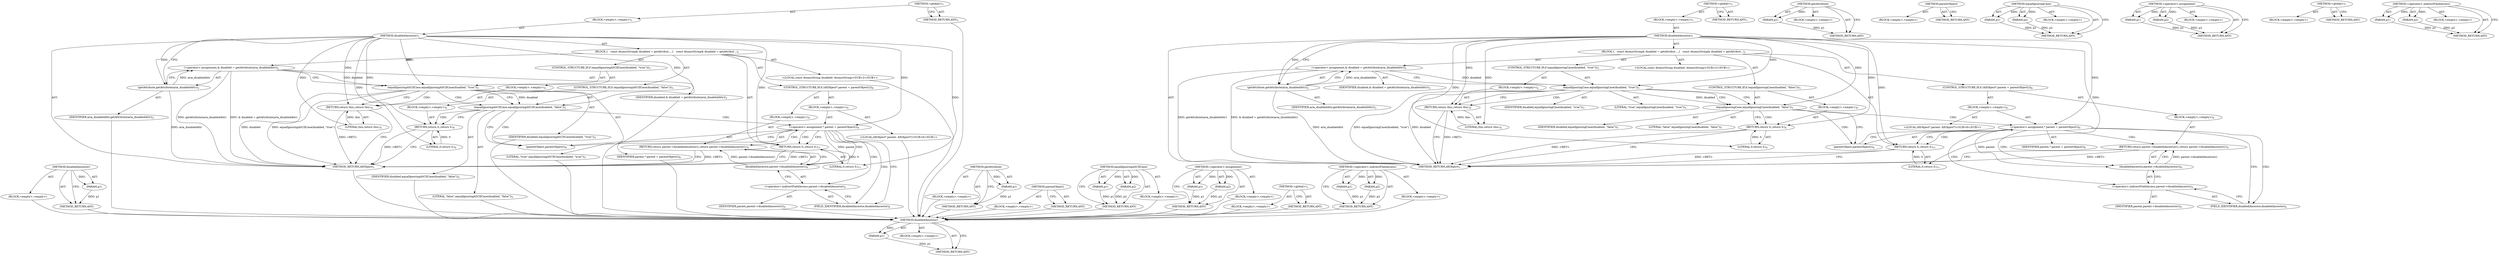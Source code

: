 digraph "&lt;operator&gt;.indirectFieldAccess" {
vulnerable_87 [label=<(METHOD,disabledAncestor)>];
vulnerable_88 [label=<(PARAM,p1)>];
vulnerable_89 [label=<(BLOCK,&lt;empty&gt;,&lt;empty&gt;)>];
vulnerable_90 [label=<(METHOD_RETURN,ANY)>];
vulnerable_6 [label=<(METHOD,&lt;global&gt;)<SUB>1</SUB>>];
vulnerable_7 [label=<(BLOCK,&lt;empty&gt;,&lt;empty&gt;)<SUB>1</SUB>>];
vulnerable_8 [label=<(METHOD,disabledAncestor)<SUB>1</SUB>>];
vulnerable_9 [label=<(BLOCK,{
   const AtomicString&amp; disabled = getAttribut...,{
   const AtomicString&amp; disabled = getAttribut...)<SUB>1</SUB>>];
vulnerable_10 [label="<(LOCAL,const AtomicString disabled: AtomicString)<SUB>2</SUB>>"];
vulnerable_11 [label=<(&lt;operator&gt;.assignment,&amp; disabled = getAttribute(aria_disabledAttr))<SUB>2</SUB>>];
vulnerable_12 [label=<(IDENTIFIER,disabled,&amp; disabled = getAttribute(aria_disabledAttr))<SUB>2</SUB>>];
vulnerable_13 [label=<(getAttribute,getAttribute(aria_disabledAttr))<SUB>2</SUB>>];
vulnerable_14 [label=<(IDENTIFIER,aria_disabledAttr,getAttribute(aria_disabledAttr))<SUB>2</SUB>>];
vulnerable_15 [label=<(CONTROL_STRUCTURE,IF,if (equalIgnoringCase(disabled, &quot;true&quot;)))<SUB>3</SUB>>];
vulnerable_16 [label=<(equalIgnoringCase,equalIgnoringCase(disabled, &quot;true&quot;))<SUB>3</SUB>>];
vulnerable_17 [label=<(IDENTIFIER,disabled,equalIgnoringCase(disabled, &quot;true&quot;))<SUB>3</SUB>>];
vulnerable_18 [label=<(LITERAL,&quot;true&quot;,equalIgnoringCase(disabled, &quot;true&quot;))<SUB>3</SUB>>];
vulnerable_19 [label=<(BLOCK,&lt;empty&gt;,&lt;empty&gt;)<SUB>4</SUB>>];
vulnerable_20 [label=<(RETURN,return this;,return this;)<SUB>4</SUB>>];
vulnerable_21 [label=<(LITERAL,this,return this;)<SUB>4</SUB>>];
vulnerable_22 [label=<(CONTROL_STRUCTURE,IF,if (equalIgnoringCase(disabled, &quot;false&quot;)))<SUB>5</SUB>>];
vulnerable_23 [label=<(equalIgnoringCase,equalIgnoringCase(disabled, &quot;false&quot;))<SUB>5</SUB>>];
vulnerable_24 [label=<(IDENTIFIER,disabled,equalIgnoringCase(disabled, &quot;false&quot;))<SUB>5</SUB>>];
vulnerable_25 [label=<(LITERAL,&quot;false&quot;,equalIgnoringCase(disabled, &quot;false&quot;))<SUB>5</SUB>>];
vulnerable_26 [label=<(BLOCK,&lt;empty&gt;,&lt;empty&gt;)<SUB>6</SUB>>];
vulnerable_27 [label=<(RETURN,return 0;,return 0;)<SUB>6</SUB>>];
vulnerable_28 [label=<(LITERAL,0,return 0;)<SUB>6</SUB>>];
vulnerable_29 [label=<(CONTROL_STRUCTURE,IF,if (AXObject* parent = parentObject()))<SUB>8</SUB>>];
vulnerable_30 [label=<(BLOCK,&lt;empty&gt;,&lt;empty&gt;)<SUB>8</SUB>>];
vulnerable_31 [label="<(LOCAL,AXObject* parent: AXObject*)<SUB>8</SUB>>"];
vulnerable_32 [label=<(&lt;operator&gt;.assignment,* parent = parentObject())<SUB>8</SUB>>];
vulnerable_33 [label=<(IDENTIFIER,parent,* parent = parentObject())<SUB>8</SUB>>];
vulnerable_34 [label=<(parentObject,parentObject())<SUB>8</SUB>>];
vulnerable_35 [label=<(BLOCK,&lt;empty&gt;,&lt;empty&gt;)<SUB>9</SUB>>];
vulnerable_36 [label=<(RETURN,return parent-&gt;disabledAncestor();,return parent-&gt;disabledAncestor();)<SUB>9</SUB>>];
vulnerable_37 [label=<(disabledAncestor,parent-&gt;disabledAncestor())<SUB>9</SUB>>];
vulnerable_38 [label=<(&lt;operator&gt;.indirectFieldAccess,parent-&gt;disabledAncestor)<SUB>9</SUB>>];
vulnerable_39 [label=<(IDENTIFIER,parent,parent-&gt;disabledAncestor())<SUB>9</SUB>>];
vulnerable_40 [label=<(FIELD_IDENTIFIER,disabledAncestor,disabledAncestor)<SUB>9</SUB>>];
vulnerable_41 [label=<(RETURN,return 0;,return 0;)<SUB>11</SUB>>];
vulnerable_42 [label=<(LITERAL,0,return 0;)<SUB>11</SUB>>];
vulnerable_43 [label=<(METHOD_RETURN,AXObject)<SUB>1</SUB>>];
vulnerable_45 [label=<(METHOD_RETURN,ANY)<SUB>1</SUB>>];
vulnerable_75 [label=<(METHOD,getAttribute)>];
vulnerable_76 [label=<(PARAM,p1)>];
vulnerable_77 [label=<(BLOCK,&lt;empty&gt;,&lt;empty&gt;)>];
vulnerable_78 [label=<(METHOD_RETURN,ANY)>];
vulnerable_84 [label=<(METHOD,parentObject)>];
vulnerable_85 [label=<(BLOCK,&lt;empty&gt;,&lt;empty&gt;)>];
vulnerable_86 [label=<(METHOD_RETURN,ANY)>];
vulnerable_79 [label=<(METHOD,equalIgnoringCase)>];
vulnerable_80 [label=<(PARAM,p1)>];
vulnerable_81 [label=<(PARAM,p2)>];
vulnerable_82 [label=<(BLOCK,&lt;empty&gt;,&lt;empty&gt;)>];
vulnerable_83 [label=<(METHOD_RETURN,ANY)>];
vulnerable_70 [label=<(METHOD,&lt;operator&gt;.assignment)>];
vulnerable_71 [label=<(PARAM,p1)>];
vulnerable_72 [label=<(PARAM,p2)>];
vulnerable_73 [label=<(BLOCK,&lt;empty&gt;,&lt;empty&gt;)>];
vulnerable_74 [label=<(METHOD_RETURN,ANY)>];
vulnerable_64 [label=<(METHOD,&lt;global&gt;)<SUB>1</SUB>>];
vulnerable_65 [label=<(BLOCK,&lt;empty&gt;,&lt;empty&gt;)>];
vulnerable_66 [label=<(METHOD_RETURN,ANY)>];
vulnerable_91 [label=<(METHOD,&lt;operator&gt;.indirectFieldAccess)>];
vulnerable_92 [label=<(PARAM,p1)>];
vulnerable_93 [label=<(PARAM,p2)>];
vulnerable_94 [label=<(BLOCK,&lt;empty&gt;,&lt;empty&gt;)>];
vulnerable_95 [label=<(METHOD_RETURN,ANY)>];
fixed_87 [label=<(METHOD,disabledAncestor)>];
fixed_88 [label=<(PARAM,p1)>];
fixed_89 [label=<(BLOCK,&lt;empty&gt;,&lt;empty&gt;)>];
fixed_90 [label=<(METHOD_RETURN,ANY)>];
fixed_6 [label=<(METHOD,&lt;global&gt;)<SUB>1</SUB>>];
fixed_7 [label=<(BLOCK,&lt;empty&gt;,&lt;empty&gt;)<SUB>1</SUB>>];
fixed_8 [label=<(METHOD,disabledAncestor)<SUB>1</SUB>>];
fixed_9 [label=<(BLOCK,{
   const AtomicString&amp; disabled = getAttribut...,{
   const AtomicString&amp; disabled = getAttribut...)<SUB>1</SUB>>];
fixed_10 [label="<(LOCAL,const AtomicString disabled: AtomicString)<SUB>2</SUB>>"];
fixed_11 [label=<(&lt;operator&gt;.assignment,&amp; disabled = getAttribute(aria_disabledAttr))<SUB>2</SUB>>];
fixed_12 [label=<(IDENTIFIER,disabled,&amp; disabled = getAttribute(aria_disabledAttr))<SUB>2</SUB>>];
fixed_13 [label=<(getAttribute,getAttribute(aria_disabledAttr))<SUB>2</SUB>>];
fixed_14 [label=<(IDENTIFIER,aria_disabledAttr,getAttribute(aria_disabledAttr))<SUB>2</SUB>>];
fixed_15 [label=<(CONTROL_STRUCTURE,IF,if (equalIgnoringASCIICase(disabled, &quot;true&quot;)))<SUB>3</SUB>>];
fixed_16 [label=<(equalIgnoringASCIICase,equalIgnoringASCIICase(disabled, &quot;true&quot;))<SUB>3</SUB>>];
fixed_17 [label=<(IDENTIFIER,disabled,equalIgnoringASCIICase(disabled, &quot;true&quot;))<SUB>3</SUB>>];
fixed_18 [label=<(LITERAL,&quot;true&quot;,equalIgnoringASCIICase(disabled, &quot;true&quot;))<SUB>3</SUB>>];
fixed_19 [label=<(BLOCK,&lt;empty&gt;,&lt;empty&gt;)<SUB>4</SUB>>];
fixed_20 [label=<(RETURN,return this;,return this;)<SUB>4</SUB>>];
fixed_21 [label=<(LITERAL,this,return this;)<SUB>4</SUB>>];
fixed_22 [label=<(CONTROL_STRUCTURE,IF,if (equalIgnoringASCIICase(disabled, &quot;false&quot;)))<SUB>5</SUB>>];
fixed_23 [label=<(equalIgnoringASCIICase,equalIgnoringASCIICase(disabled, &quot;false&quot;))<SUB>5</SUB>>];
fixed_24 [label=<(IDENTIFIER,disabled,equalIgnoringASCIICase(disabled, &quot;false&quot;))<SUB>5</SUB>>];
fixed_25 [label=<(LITERAL,&quot;false&quot;,equalIgnoringASCIICase(disabled, &quot;false&quot;))<SUB>5</SUB>>];
fixed_26 [label=<(BLOCK,&lt;empty&gt;,&lt;empty&gt;)<SUB>6</SUB>>];
fixed_27 [label=<(RETURN,return 0;,return 0;)<SUB>6</SUB>>];
fixed_28 [label=<(LITERAL,0,return 0;)<SUB>6</SUB>>];
fixed_29 [label=<(CONTROL_STRUCTURE,IF,if (AXObject* parent = parentObject()))<SUB>8</SUB>>];
fixed_30 [label=<(BLOCK,&lt;empty&gt;,&lt;empty&gt;)<SUB>8</SUB>>];
fixed_31 [label="<(LOCAL,AXObject* parent: AXObject*)<SUB>8</SUB>>"];
fixed_32 [label=<(&lt;operator&gt;.assignment,* parent = parentObject())<SUB>8</SUB>>];
fixed_33 [label=<(IDENTIFIER,parent,* parent = parentObject())<SUB>8</SUB>>];
fixed_34 [label=<(parentObject,parentObject())<SUB>8</SUB>>];
fixed_35 [label=<(BLOCK,&lt;empty&gt;,&lt;empty&gt;)<SUB>9</SUB>>];
fixed_36 [label=<(RETURN,return parent-&gt;disabledAncestor();,return parent-&gt;disabledAncestor();)<SUB>9</SUB>>];
fixed_37 [label=<(disabledAncestor,parent-&gt;disabledAncestor())<SUB>9</SUB>>];
fixed_38 [label=<(&lt;operator&gt;.indirectFieldAccess,parent-&gt;disabledAncestor)<SUB>9</SUB>>];
fixed_39 [label=<(IDENTIFIER,parent,parent-&gt;disabledAncestor())<SUB>9</SUB>>];
fixed_40 [label=<(FIELD_IDENTIFIER,disabledAncestor,disabledAncestor)<SUB>9</SUB>>];
fixed_41 [label=<(RETURN,return 0;,return 0;)<SUB>11</SUB>>];
fixed_42 [label=<(LITERAL,0,return 0;)<SUB>11</SUB>>];
fixed_43 [label=<(METHOD_RETURN,AXObject)<SUB>1</SUB>>];
fixed_45 [label=<(METHOD_RETURN,ANY)<SUB>1</SUB>>];
fixed_75 [label=<(METHOD,getAttribute)>];
fixed_76 [label=<(PARAM,p1)>];
fixed_77 [label=<(BLOCK,&lt;empty&gt;,&lt;empty&gt;)>];
fixed_78 [label=<(METHOD_RETURN,ANY)>];
fixed_84 [label=<(METHOD,parentObject)>];
fixed_85 [label=<(BLOCK,&lt;empty&gt;,&lt;empty&gt;)>];
fixed_86 [label=<(METHOD_RETURN,ANY)>];
fixed_79 [label=<(METHOD,equalIgnoringASCIICase)>];
fixed_80 [label=<(PARAM,p1)>];
fixed_81 [label=<(PARAM,p2)>];
fixed_82 [label=<(BLOCK,&lt;empty&gt;,&lt;empty&gt;)>];
fixed_83 [label=<(METHOD_RETURN,ANY)>];
fixed_70 [label=<(METHOD,&lt;operator&gt;.assignment)>];
fixed_71 [label=<(PARAM,p1)>];
fixed_72 [label=<(PARAM,p2)>];
fixed_73 [label=<(BLOCK,&lt;empty&gt;,&lt;empty&gt;)>];
fixed_74 [label=<(METHOD_RETURN,ANY)>];
fixed_64 [label=<(METHOD,&lt;global&gt;)<SUB>1</SUB>>];
fixed_65 [label=<(BLOCK,&lt;empty&gt;,&lt;empty&gt;)>];
fixed_66 [label=<(METHOD_RETURN,ANY)>];
fixed_91 [label=<(METHOD,&lt;operator&gt;.indirectFieldAccess)>];
fixed_92 [label=<(PARAM,p1)>];
fixed_93 [label=<(PARAM,p2)>];
fixed_94 [label=<(BLOCK,&lt;empty&gt;,&lt;empty&gt;)>];
fixed_95 [label=<(METHOD_RETURN,ANY)>];
vulnerable_87 -> vulnerable_88  [key=0, label="AST: "];
vulnerable_87 -> vulnerable_88  [key=1, label="DDG: "];
vulnerable_87 -> vulnerable_89  [key=0, label="AST: "];
vulnerable_87 -> vulnerable_90  [key=0, label="AST: "];
vulnerable_87 -> vulnerable_90  [key=1, label="CFG: "];
vulnerable_88 -> vulnerable_90  [key=0, label="DDG: p1"];
vulnerable_6 -> vulnerable_7  [key=0, label="AST: "];
vulnerable_6 -> vulnerable_45  [key=0, label="AST: "];
vulnerable_6 -> vulnerable_45  [key=1, label="CFG: "];
vulnerable_7 -> vulnerable_8  [key=0, label="AST: "];
vulnerable_8 -> vulnerable_9  [key=0, label="AST: "];
vulnerable_8 -> vulnerable_43  [key=0, label="AST: "];
vulnerable_8 -> vulnerable_13  [key=0, label="CFG: "];
vulnerable_8 -> vulnerable_13  [key=1, label="DDG: "];
vulnerable_8 -> vulnerable_41  [key=0, label="DDG: "];
vulnerable_8 -> vulnerable_42  [key=0, label="DDG: "];
vulnerable_8 -> vulnerable_16  [key=0, label="DDG: "];
vulnerable_8 -> vulnerable_20  [key=0, label="DDG: "];
vulnerable_8 -> vulnerable_23  [key=0, label="DDG: "];
vulnerable_8 -> vulnerable_27  [key=0, label="DDG: "];
vulnerable_8 -> vulnerable_32  [key=0, label="DDG: "];
vulnerable_8 -> vulnerable_21  [key=0, label="DDG: "];
vulnerable_8 -> vulnerable_28  [key=0, label="DDG: "];
vulnerable_9 -> vulnerable_10  [key=0, label="AST: "];
vulnerable_9 -> vulnerable_11  [key=0, label="AST: "];
vulnerable_9 -> vulnerable_15  [key=0, label="AST: "];
vulnerable_9 -> vulnerable_22  [key=0, label="AST: "];
vulnerable_9 -> vulnerable_29  [key=0, label="AST: "];
vulnerable_9 -> vulnerable_41  [key=0, label="AST: "];
vulnerable_11 -> vulnerable_12  [key=0, label="AST: "];
vulnerable_11 -> vulnerable_13  [key=0, label="AST: "];
vulnerable_11 -> vulnerable_16  [key=0, label="CFG: "];
vulnerable_11 -> vulnerable_16  [key=1, label="DDG: disabled"];
vulnerable_11 -> vulnerable_43  [key=0, label="DDG: getAttribute(aria_disabledAttr)"];
vulnerable_11 -> vulnerable_43  [key=1, label="DDG: &amp; disabled = getAttribute(aria_disabledAttr)"];
vulnerable_13 -> vulnerable_14  [key=0, label="AST: "];
vulnerable_13 -> vulnerable_11  [key=0, label="CFG: "];
vulnerable_13 -> vulnerable_11  [key=1, label="DDG: aria_disabledAttr"];
vulnerable_13 -> vulnerable_43  [key=0, label="DDG: aria_disabledAttr"];
vulnerable_15 -> vulnerable_16  [key=0, label="AST: "];
vulnerable_15 -> vulnerable_19  [key=0, label="AST: "];
vulnerable_16 -> vulnerable_17  [key=0, label="AST: "];
vulnerable_16 -> vulnerable_18  [key=0, label="AST: "];
vulnerable_16 -> vulnerable_20  [key=0, label="CFG: "];
vulnerable_16 -> vulnerable_20  [key=1, label="CDG: "];
vulnerable_16 -> vulnerable_23  [key=0, label="CFG: "];
vulnerable_16 -> vulnerable_23  [key=1, label="DDG: disabled"];
vulnerable_16 -> vulnerable_23  [key=2, label="CDG: "];
vulnerable_16 -> vulnerable_43  [key=0, label="DDG: disabled"];
vulnerable_16 -> vulnerable_43  [key=1, label="DDG: equalIgnoringCase(disabled, &quot;true&quot;)"];
vulnerable_19 -> vulnerable_20  [key=0, label="AST: "];
vulnerable_20 -> vulnerable_21  [key=0, label="AST: "];
vulnerable_20 -> vulnerable_43  [key=0, label="CFG: "];
vulnerable_20 -> vulnerable_43  [key=1, label="DDG: &lt;RET&gt;"];
vulnerable_21 -> vulnerable_20  [key=0, label="DDG: this"];
vulnerable_22 -> vulnerable_23  [key=0, label="AST: "];
vulnerable_22 -> vulnerable_26  [key=0, label="AST: "];
vulnerable_23 -> vulnerable_24  [key=0, label="AST: "];
vulnerable_23 -> vulnerable_25  [key=0, label="AST: "];
vulnerable_23 -> vulnerable_27  [key=0, label="CFG: "];
vulnerable_23 -> vulnerable_27  [key=1, label="CDG: "];
vulnerable_23 -> vulnerable_34  [key=0, label="CFG: "];
vulnerable_23 -> vulnerable_34  [key=1, label="CDG: "];
vulnerable_23 -> vulnerable_32  [key=0, label="CDG: "];
vulnerable_26 -> vulnerable_27  [key=0, label="AST: "];
vulnerable_27 -> vulnerable_28  [key=0, label="AST: "];
vulnerable_27 -> vulnerable_43  [key=0, label="CFG: "];
vulnerable_27 -> vulnerable_43  [key=1, label="DDG: &lt;RET&gt;"];
vulnerable_28 -> vulnerable_27  [key=0, label="DDG: 0"];
vulnerable_29 -> vulnerable_30  [key=0, label="AST: "];
vulnerable_29 -> vulnerable_35  [key=0, label="AST: "];
vulnerable_30 -> vulnerable_31  [key=0, label="AST: "];
vulnerable_30 -> vulnerable_32  [key=0, label="AST: "];
vulnerable_32 -> vulnerable_33  [key=0, label="AST: "];
vulnerable_32 -> vulnerable_34  [key=0, label="AST: "];
vulnerable_32 -> vulnerable_40  [key=0, label="CFG: "];
vulnerable_32 -> vulnerable_40  [key=1, label="CDG: "];
vulnerable_32 -> vulnerable_41  [key=0, label="CFG: "];
vulnerable_32 -> vulnerable_41  [key=1, label="CDG: "];
vulnerable_32 -> vulnerable_37  [key=0, label="DDG: parent"];
vulnerable_32 -> vulnerable_37  [key=1, label="CDG: "];
vulnerable_32 -> vulnerable_36  [key=0, label="CDG: "];
vulnerable_32 -> vulnerable_38  [key=0, label="CDG: "];
vulnerable_34 -> vulnerable_32  [key=0, label="CFG: "];
vulnerable_35 -> vulnerable_36  [key=0, label="AST: "];
vulnerable_36 -> vulnerable_37  [key=0, label="AST: "];
vulnerable_36 -> vulnerable_43  [key=0, label="CFG: "];
vulnerable_36 -> vulnerable_43  [key=1, label="DDG: &lt;RET&gt;"];
vulnerable_37 -> vulnerable_38  [key=0, label="AST: "];
vulnerable_37 -> vulnerable_36  [key=0, label="CFG: "];
vulnerable_37 -> vulnerable_36  [key=1, label="DDG: parent-&gt;disabledAncestor()"];
vulnerable_38 -> vulnerable_39  [key=0, label="AST: "];
vulnerable_38 -> vulnerable_40  [key=0, label="AST: "];
vulnerable_38 -> vulnerable_37  [key=0, label="CFG: "];
vulnerable_40 -> vulnerable_38  [key=0, label="CFG: "];
vulnerable_41 -> vulnerable_42  [key=0, label="AST: "];
vulnerable_41 -> vulnerable_43  [key=0, label="CFG: "];
vulnerable_41 -> vulnerable_43  [key=1, label="DDG: &lt;RET&gt;"];
vulnerable_42 -> vulnerable_41  [key=0, label="DDG: 0"];
vulnerable_75 -> vulnerable_76  [key=0, label="AST: "];
vulnerable_75 -> vulnerable_76  [key=1, label="DDG: "];
vulnerable_75 -> vulnerable_77  [key=0, label="AST: "];
vulnerable_75 -> vulnerable_78  [key=0, label="AST: "];
vulnerable_75 -> vulnerable_78  [key=1, label="CFG: "];
vulnerable_76 -> vulnerable_78  [key=0, label="DDG: p1"];
vulnerable_84 -> vulnerable_85  [key=0, label="AST: "];
vulnerable_84 -> vulnerable_86  [key=0, label="AST: "];
vulnerable_84 -> vulnerable_86  [key=1, label="CFG: "];
vulnerable_79 -> vulnerable_80  [key=0, label="AST: "];
vulnerable_79 -> vulnerable_80  [key=1, label="DDG: "];
vulnerable_79 -> vulnerable_82  [key=0, label="AST: "];
vulnerable_79 -> vulnerable_81  [key=0, label="AST: "];
vulnerable_79 -> vulnerable_81  [key=1, label="DDG: "];
vulnerable_79 -> vulnerable_83  [key=0, label="AST: "];
vulnerable_79 -> vulnerable_83  [key=1, label="CFG: "];
vulnerable_80 -> vulnerable_83  [key=0, label="DDG: p1"];
vulnerable_81 -> vulnerable_83  [key=0, label="DDG: p2"];
vulnerable_70 -> vulnerable_71  [key=0, label="AST: "];
vulnerable_70 -> vulnerable_71  [key=1, label="DDG: "];
vulnerable_70 -> vulnerable_73  [key=0, label="AST: "];
vulnerable_70 -> vulnerable_72  [key=0, label="AST: "];
vulnerable_70 -> vulnerable_72  [key=1, label="DDG: "];
vulnerable_70 -> vulnerable_74  [key=0, label="AST: "];
vulnerable_70 -> vulnerable_74  [key=1, label="CFG: "];
vulnerable_71 -> vulnerable_74  [key=0, label="DDG: p1"];
vulnerable_72 -> vulnerable_74  [key=0, label="DDG: p2"];
vulnerable_64 -> vulnerable_65  [key=0, label="AST: "];
vulnerable_64 -> vulnerable_66  [key=0, label="AST: "];
vulnerable_64 -> vulnerable_66  [key=1, label="CFG: "];
vulnerable_91 -> vulnerable_92  [key=0, label="AST: "];
vulnerable_91 -> vulnerable_92  [key=1, label="DDG: "];
vulnerable_91 -> vulnerable_94  [key=0, label="AST: "];
vulnerable_91 -> vulnerable_93  [key=0, label="AST: "];
vulnerable_91 -> vulnerable_93  [key=1, label="DDG: "];
vulnerable_91 -> vulnerable_95  [key=0, label="AST: "];
vulnerable_91 -> vulnerable_95  [key=1, label="CFG: "];
vulnerable_92 -> vulnerable_95  [key=0, label="DDG: p1"];
vulnerable_93 -> vulnerable_95  [key=0, label="DDG: p2"];
fixed_87 -> fixed_88  [key=0, label="AST: "];
fixed_87 -> fixed_88  [key=1, label="DDG: "];
fixed_87 -> fixed_89  [key=0, label="AST: "];
fixed_87 -> fixed_90  [key=0, label="AST: "];
fixed_87 -> fixed_90  [key=1, label="CFG: "];
fixed_88 -> fixed_90  [key=0, label="DDG: p1"];
fixed_89 -> vulnerable_87  [key=0];
fixed_90 -> vulnerable_87  [key=0];
fixed_6 -> fixed_7  [key=0, label="AST: "];
fixed_6 -> fixed_45  [key=0, label="AST: "];
fixed_6 -> fixed_45  [key=1, label="CFG: "];
fixed_7 -> fixed_8  [key=0, label="AST: "];
fixed_8 -> fixed_9  [key=0, label="AST: "];
fixed_8 -> fixed_43  [key=0, label="AST: "];
fixed_8 -> fixed_13  [key=0, label="CFG: "];
fixed_8 -> fixed_13  [key=1, label="DDG: "];
fixed_8 -> fixed_41  [key=0, label="DDG: "];
fixed_8 -> fixed_42  [key=0, label="DDG: "];
fixed_8 -> fixed_16  [key=0, label="DDG: "];
fixed_8 -> fixed_20  [key=0, label="DDG: "];
fixed_8 -> fixed_23  [key=0, label="DDG: "];
fixed_8 -> fixed_27  [key=0, label="DDG: "];
fixed_8 -> fixed_32  [key=0, label="DDG: "];
fixed_8 -> fixed_21  [key=0, label="DDG: "];
fixed_8 -> fixed_28  [key=0, label="DDG: "];
fixed_9 -> fixed_10  [key=0, label="AST: "];
fixed_9 -> fixed_11  [key=0, label="AST: "];
fixed_9 -> fixed_15  [key=0, label="AST: "];
fixed_9 -> fixed_22  [key=0, label="AST: "];
fixed_9 -> fixed_29  [key=0, label="AST: "];
fixed_9 -> fixed_41  [key=0, label="AST: "];
fixed_10 -> vulnerable_87  [key=0];
fixed_11 -> fixed_12  [key=0, label="AST: "];
fixed_11 -> fixed_13  [key=0, label="AST: "];
fixed_11 -> fixed_16  [key=0, label="CFG: "];
fixed_11 -> fixed_16  [key=1, label="DDG: disabled"];
fixed_11 -> fixed_43  [key=0, label="DDG: getAttribute(aria_disabledAttr)"];
fixed_11 -> fixed_43  [key=1, label="DDG: &amp; disabled = getAttribute(aria_disabledAttr)"];
fixed_12 -> vulnerable_87  [key=0];
fixed_13 -> fixed_14  [key=0, label="AST: "];
fixed_13 -> fixed_11  [key=0, label="CFG: "];
fixed_13 -> fixed_11  [key=1, label="DDG: aria_disabledAttr"];
fixed_13 -> fixed_43  [key=0, label="DDG: aria_disabledAttr"];
fixed_14 -> vulnerable_87  [key=0];
fixed_15 -> fixed_16  [key=0, label="AST: "];
fixed_15 -> fixed_19  [key=0, label="AST: "];
fixed_16 -> fixed_17  [key=0, label="AST: "];
fixed_16 -> fixed_18  [key=0, label="AST: "];
fixed_16 -> fixed_20  [key=0, label="CFG: "];
fixed_16 -> fixed_20  [key=1, label="CDG: "];
fixed_16 -> fixed_23  [key=0, label="CFG: "];
fixed_16 -> fixed_23  [key=1, label="DDG: disabled"];
fixed_16 -> fixed_23  [key=2, label="CDG: "];
fixed_16 -> fixed_43  [key=0, label="DDG: disabled"];
fixed_16 -> fixed_43  [key=1, label="DDG: equalIgnoringASCIICase(disabled, &quot;true&quot;)"];
fixed_17 -> vulnerable_87  [key=0];
fixed_18 -> vulnerable_87  [key=0];
fixed_19 -> fixed_20  [key=0, label="AST: "];
fixed_20 -> fixed_21  [key=0, label="AST: "];
fixed_20 -> fixed_43  [key=0, label="CFG: "];
fixed_20 -> fixed_43  [key=1, label="DDG: &lt;RET&gt;"];
fixed_21 -> fixed_20  [key=0, label="DDG: this"];
fixed_22 -> fixed_23  [key=0, label="AST: "];
fixed_22 -> fixed_26  [key=0, label="AST: "];
fixed_23 -> fixed_24  [key=0, label="AST: "];
fixed_23 -> fixed_25  [key=0, label="AST: "];
fixed_23 -> fixed_27  [key=0, label="CFG: "];
fixed_23 -> fixed_27  [key=1, label="CDG: "];
fixed_23 -> fixed_34  [key=0, label="CFG: "];
fixed_23 -> fixed_34  [key=1, label="CDG: "];
fixed_23 -> fixed_32  [key=0, label="CDG: "];
fixed_24 -> vulnerable_87  [key=0];
fixed_25 -> vulnerable_87  [key=0];
fixed_26 -> fixed_27  [key=0, label="AST: "];
fixed_27 -> fixed_28  [key=0, label="AST: "];
fixed_27 -> fixed_43  [key=0, label="CFG: "];
fixed_27 -> fixed_43  [key=1, label="DDG: &lt;RET&gt;"];
fixed_28 -> fixed_27  [key=0, label="DDG: 0"];
fixed_29 -> fixed_30  [key=0, label="AST: "];
fixed_29 -> fixed_35  [key=0, label="AST: "];
fixed_30 -> fixed_31  [key=0, label="AST: "];
fixed_30 -> fixed_32  [key=0, label="AST: "];
fixed_31 -> vulnerable_87  [key=0];
fixed_32 -> fixed_33  [key=0, label="AST: "];
fixed_32 -> fixed_34  [key=0, label="AST: "];
fixed_32 -> fixed_40  [key=0, label="CFG: "];
fixed_32 -> fixed_40  [key=1, label="CDG: "];
fixed_32 -> fixed_41  [key=0, label="CFG: "];
fixed_32 -> fixed_41  [key=1, label="CDG: "];
fixed_32 -> fixed_37  [key=0, label="DDG: parent"];
fixed_32 -> fixed_37  [key=1, label="CDG: "];
fixed_32 -> fixed_36  [key=0, label="CDG: "];
fixed_32 -> fixed_38  [key=0, label="CDG: "];
fixed_33 -> vulnerable_87  [key=0];
fixed_34 -> fixed_32  [key=0, label="CFG: "];
fixed_35 -> fixed_36  [key=0, label="AST: "];
fixed_36 -> fixed_37  [key=0, label="AST: "];
fixed_36 -> fixed_43  [key=0, label="CFG: "];
fixed_36 -> fixed_43  [key=1, label="DDG: &lt;RET&gt;"];
fixed_37 -> fixed_38  [key=0, label="AST: "];
fixed_37 -> fixed_36  [key=0, label="CFG: "];
fixed_37 -> fixed_36  [key=1, label="DDG: parent-&gt;disabledAncestor()"];
fixed_38 -> fixed_39  [key=0, label="AST: "];
fixed_38 -> fixed_40  [key=0, label="AST: "];
fixed_38 -> fixed_37  [key=0, label="CFG: "];
fixed_39 -> vulnerable_87  [key=0];
fixed_40 -> fixed_38  [key=0, label="CFG: "];
fixed_41 -> fixed_42  [key=0, label="AST: "];
fixed_41 -> fixed_43  [key=0, label="CFG: "];
fixed_41 -> fixed_43  [key=1, label="DDG: &lt;RET&gt;"];
fixed_42 -> fixed_41  [key=0, label="DDG: 0"];
fixed_43 -> vulnerable_87  [key=0];
fixed_45 -> vulnerable_87  [key=0];
fixed_75 -> fixed_76  [key=0, label="AST: "];
fixed_75 -> fixed_76  [key=1, label="DDG: "];
fixed_75 -> fixed_77  [key=0, label="AST: "];
fixed_75 -> fixed_78  [key=0, label="AST: "];
fixed_75 -> fixed_78  [key=1, label="CFG: "];
fixed_76 -> fixed_78  [key=0, label="DDG: p1"];
fixed_77 -> vulnerable_87  [key=0];
fixed_78 -> vulnerable_87  [key=0];
fixed_84 -> fixed_85  [key=0, label="AST: "];
fixed_84 -> fixed_86  [key=0, label="AST: "];
fixed_84 -> fixed_86  [key=1, label="CFG: "];
fixed_85 -> vulnerable_87  [key=0];
fixed_86 -> vulnerable_87  [key=0];
fixed_79 -> fixed_80  [key=0, label="AST: "];
fixed_79 -> fixed_80  [key=1, label="DDG: "];
fixed_79 -> fixed_82  [key=0, label="AST: "];
fixed_79 -> fixed_81  [key=0, label="AST: "];
fixed_79 -> fixed_81  [key=1, label="DDG: "];
fixed_79 -> fixed_83  [key=0, label="AST: "];
fixed_79 -> fixed_83  [key=1, label="CFG: "];
fixed_80 -> fixed_83  [key=0, label="DDG: p1"];
fixed_81 -> fixed_83  [key=0, label="DDG: p2"];
fixed_82 -> vulnerable_87  [key=0];
fixed_83 -> vulnerable_87  [key=0];
fixed_70 -> fixed_71  [key=0, label="AST: "];
fixed_70 -> fixed_71  [key=1, label="DDG: "];
fixed_70 -> fixed_73  [key=0, label="AST: "];
fixed_70 -> fixed_72  [key=0, label="AST: "];
fixed_70 -> fixed_72  [key=1, label="DDG: "];
fixed_70 -> fixed_74  [key=0, label="AST: "];
fixed_70 -> fixed_74  [key=1, label="CFG: "];
fixed_71 -> fixed_74  [key=0, label="DDG: p1"];
fixed_72 -> fixed_74  [key=0, label="DDG: p2"];
fixed_73 -> vulnerable_87  [key=0];
fixed_74 -> vulnerable_87  [key=0];
fixed_64 -> fixed_65  [key=0, label="AST: "];
fixed_64 -> fixed_66  [key=0, label="AST: "];
fixed_64 -> fixed_66  [key=1, label="CFG: "];
fixed_65 -> vulnerable_87  [key=0];
fixed_66 -> vulnerable_87  [key=0];
fixed_91 -> fixed_92  [key=0, label="AST: "];
fixed_91 -> fixed_92  [key=1, label="DDG: "];
fixed_91 -> fixed_94  [key=0, label="AST: "];
fixed_91 -> fixed_93  [key=0, label="AST: "];
fixed_91 -> fixed_93  [key=1, label="DDG: "];
fixed_91 -> fixed_95  [key=0, label="AST: "];
fixed_91 -> fixed_95  [key=1, label="CFG: "];
fixed_92 -> fixed_95  [key=0, label="DDG: p1"];
fixed_93 -> fixed_95  [key=0, label="DDG: p2"];
fixed_94 -> vulnerable_87  [key=0];
fixed_95 -> vulnerable_87  [key=0];
}
